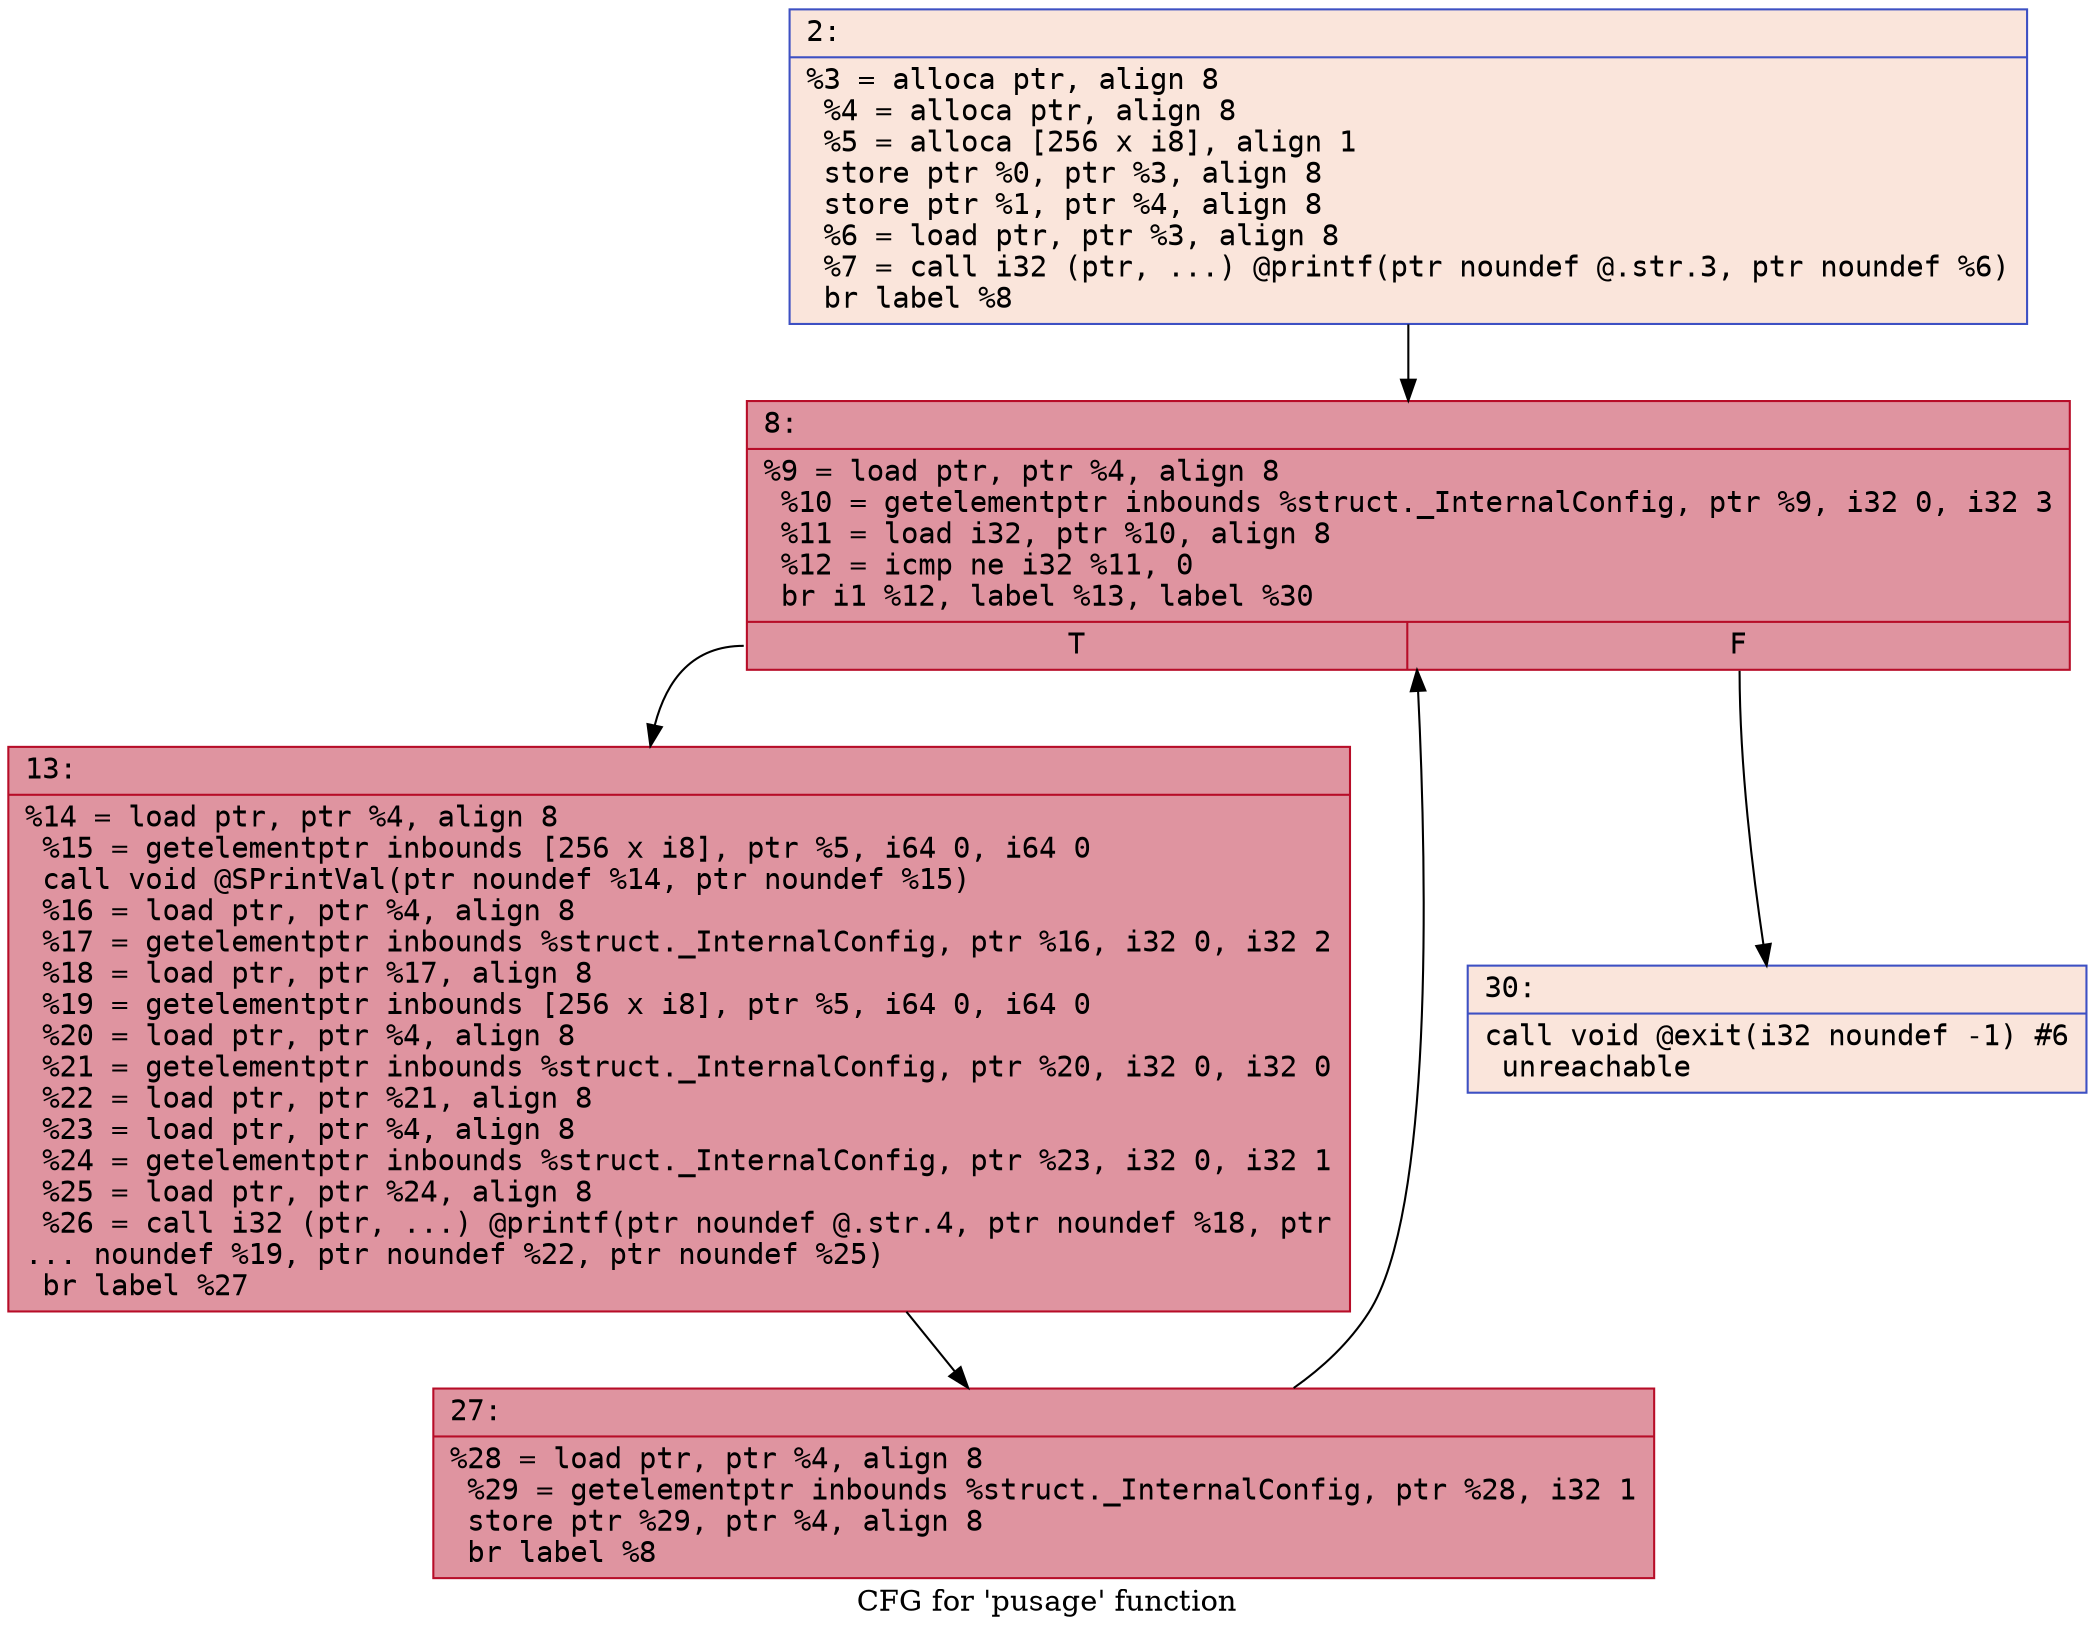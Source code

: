 digraph "CFG for 'pusage' function" {
	label="CFG for 'pusage' function";

	Node0x600003f178e0 [shape=record,color="#3d50c3ff", style=filled, fillcolor="#f4c5ad70" fontname="Courier",label="{2:\l|  %3 = alloca ptr, align 8\l  %4 = alloca ptr, align 8\l  %5 = alloca [256 x i8], align 1\l  store ptr %0, ptr %3, align 8\l  store ptr %1, ptr %4, align 8\l  %6 = load ptr, ptr %3, align 8\l  %7 = call i32 (ptr, ...) @printf(ptr noundef @.str.3, ptr noundef %6)\l  br label %8\l}"];
	Node0x600003f178e0 -> Node0x600003f17930[tooltip="2 -> 8\nProbability 100.00%" ];
	Node0x600003f17930 [shape=record,color="#b70d28ff", style=filled, fillcolor="#b70d2870" fontname="Courier",label="{8:\l|  %9 = load ptr, ptr %4, align 8\l  %10 = getelementptr inbounds %struct._InternalConfig, ptr %9, i32 0, i32 3\l  %11 = load i32, ptr %10, align 8\l  %12 = icmp ne i32 %11, 0\l  br i1 %12, label %13, label %30\l|{<s0>T|<s1>F}}"];
	Node0x600003f17930:s0 -> Node0x600003f17980[tooltip="8 -> 13\nProbability 100.00%" ];
	Node0x600003f17930:s1 -> Node0x600003f17a20[tooltip="8 -> 30\nProbability 0.00%" ];
	Node0x600003f17980 [shape=record,color="#b70d28ff", style=filled, fillcolor="#b70d2870" fontname="Courier",label="{13:\l|  %14 = load ptr, ptr %4, align 8\l  %15 = getelementptr inbounds [256 x i8], ptr %5, i64 0, i64 0\l  call void @SPrintVal(ptr noundef %14, ptr noundef %15)\l  %16 = load ptr, ptr %4, align 8\l  %17 = getelementptr inbounds %struct._InternalConfig, ptr %16, i32 0, i32 2\l  %18 = load ptr, ptr %17, align 8\l  %19 = getelementptr inbounds [256 x i8], ptr %5, i64 0, i64 0\l  %20 = load ptr, ptr %4, align 8\l  %21 = getelementptr inbounds %struct._InternalConfig, ptr %20, i32 0, i32 0\l  %22 = load ptr, ptr %21, align 8\l  %23 = load ptr, ptr %4, align 8\l  %24 = getelementptr inbounds %struct._InternalConfig, ptr %23, i32 0, i32 1\l  %25 = load ptr, ptr %24, align 8\l  %26 = call i32 (ptr, ...) @printf(ptr noundef @.str.4, ptr noundef %18, ptr\l... noundef %19, ptr noundef %22, ptr noundef %25)\l  br label %27\l}"];
	Node0x600003f17980 -> Node0x600003f179d0[tooltip="13 -> 27\nProbability 100.00%" ];
	Node0x600003f179d0 [shape=record,color="#b70d28ff", style=filled, fillcolor="#b70d2870" fontname="Courier",label="{27:\l|  %28 = load ptr, ptr %4, align 8\l  %29 = getelementptr inbounds %struct._InternalConfig, ptr %28, i32 1\l  store ptr %29, ptr %4, align 8\l  br label %8\l}"];
	Node0x600003f179d0 -> Node0x600003f17930[tooltip="27 -> 8\nProbability 100.00%" ];
	Node0x600003f17a20 [shape=record,color="#3d50c3ff", style=filled, fillcolor="#f4c5ad70" fontname="Courier",label="{30:\l|  call void @exit(i32 noundef -1) #6\l  unreachable\l}"];
}
